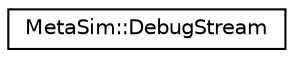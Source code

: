 digraph "Graphical Class Hierarchy"
{
  edge [fontname="Helvetica",fontsize="10",labelfontname="Helvetica",labelfontsize="10"];
  node [fontname="Helvetica",fontsize="10",shape=record];
  rankdir="LR";
  Node1 [label="MetaSim::DebugStream",height=0.2,width=0.4,color="black", fillcolor="white", style="filled",URL="$d4/d79/classMetaSim_1_1DebugStream.html"];
}
